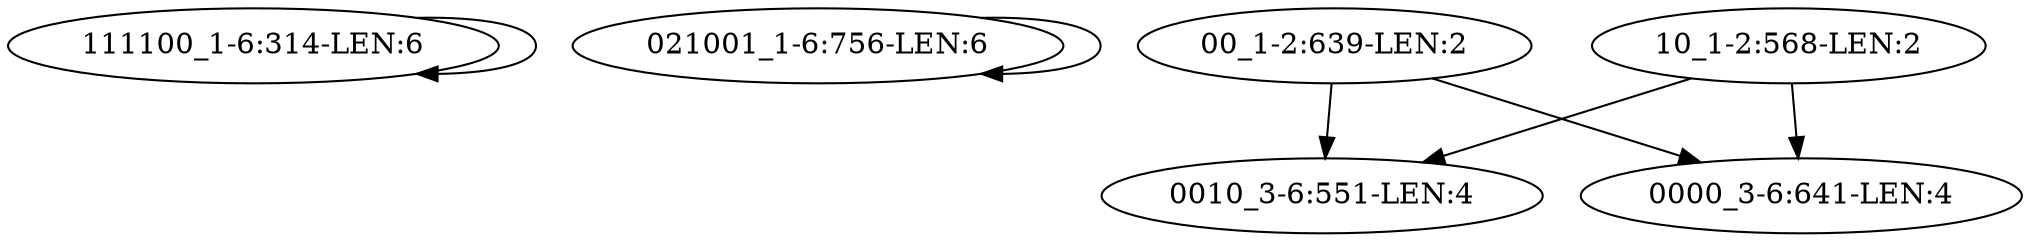 digraph G {
    "111100_1-6:314-LEN:6" -> "111100_1-6:314-LEN:6";
    "021001_1-6:756-LEN:6" -> "021001_1-6:756-LEN:6";
    "00_1-2:639-LEN:2" -> "0010_3-6:551-LEN:4";
    "00_1-2:639-LEN:2" -> "0000_3-6:641-LEN:4";
    "10_1-2:568-LEN:2" -> "0010_3-6:551-LEN:4";
    "10_1-2:568-LEN:2" -> "0000_3-6:641-LEN:4";
}
